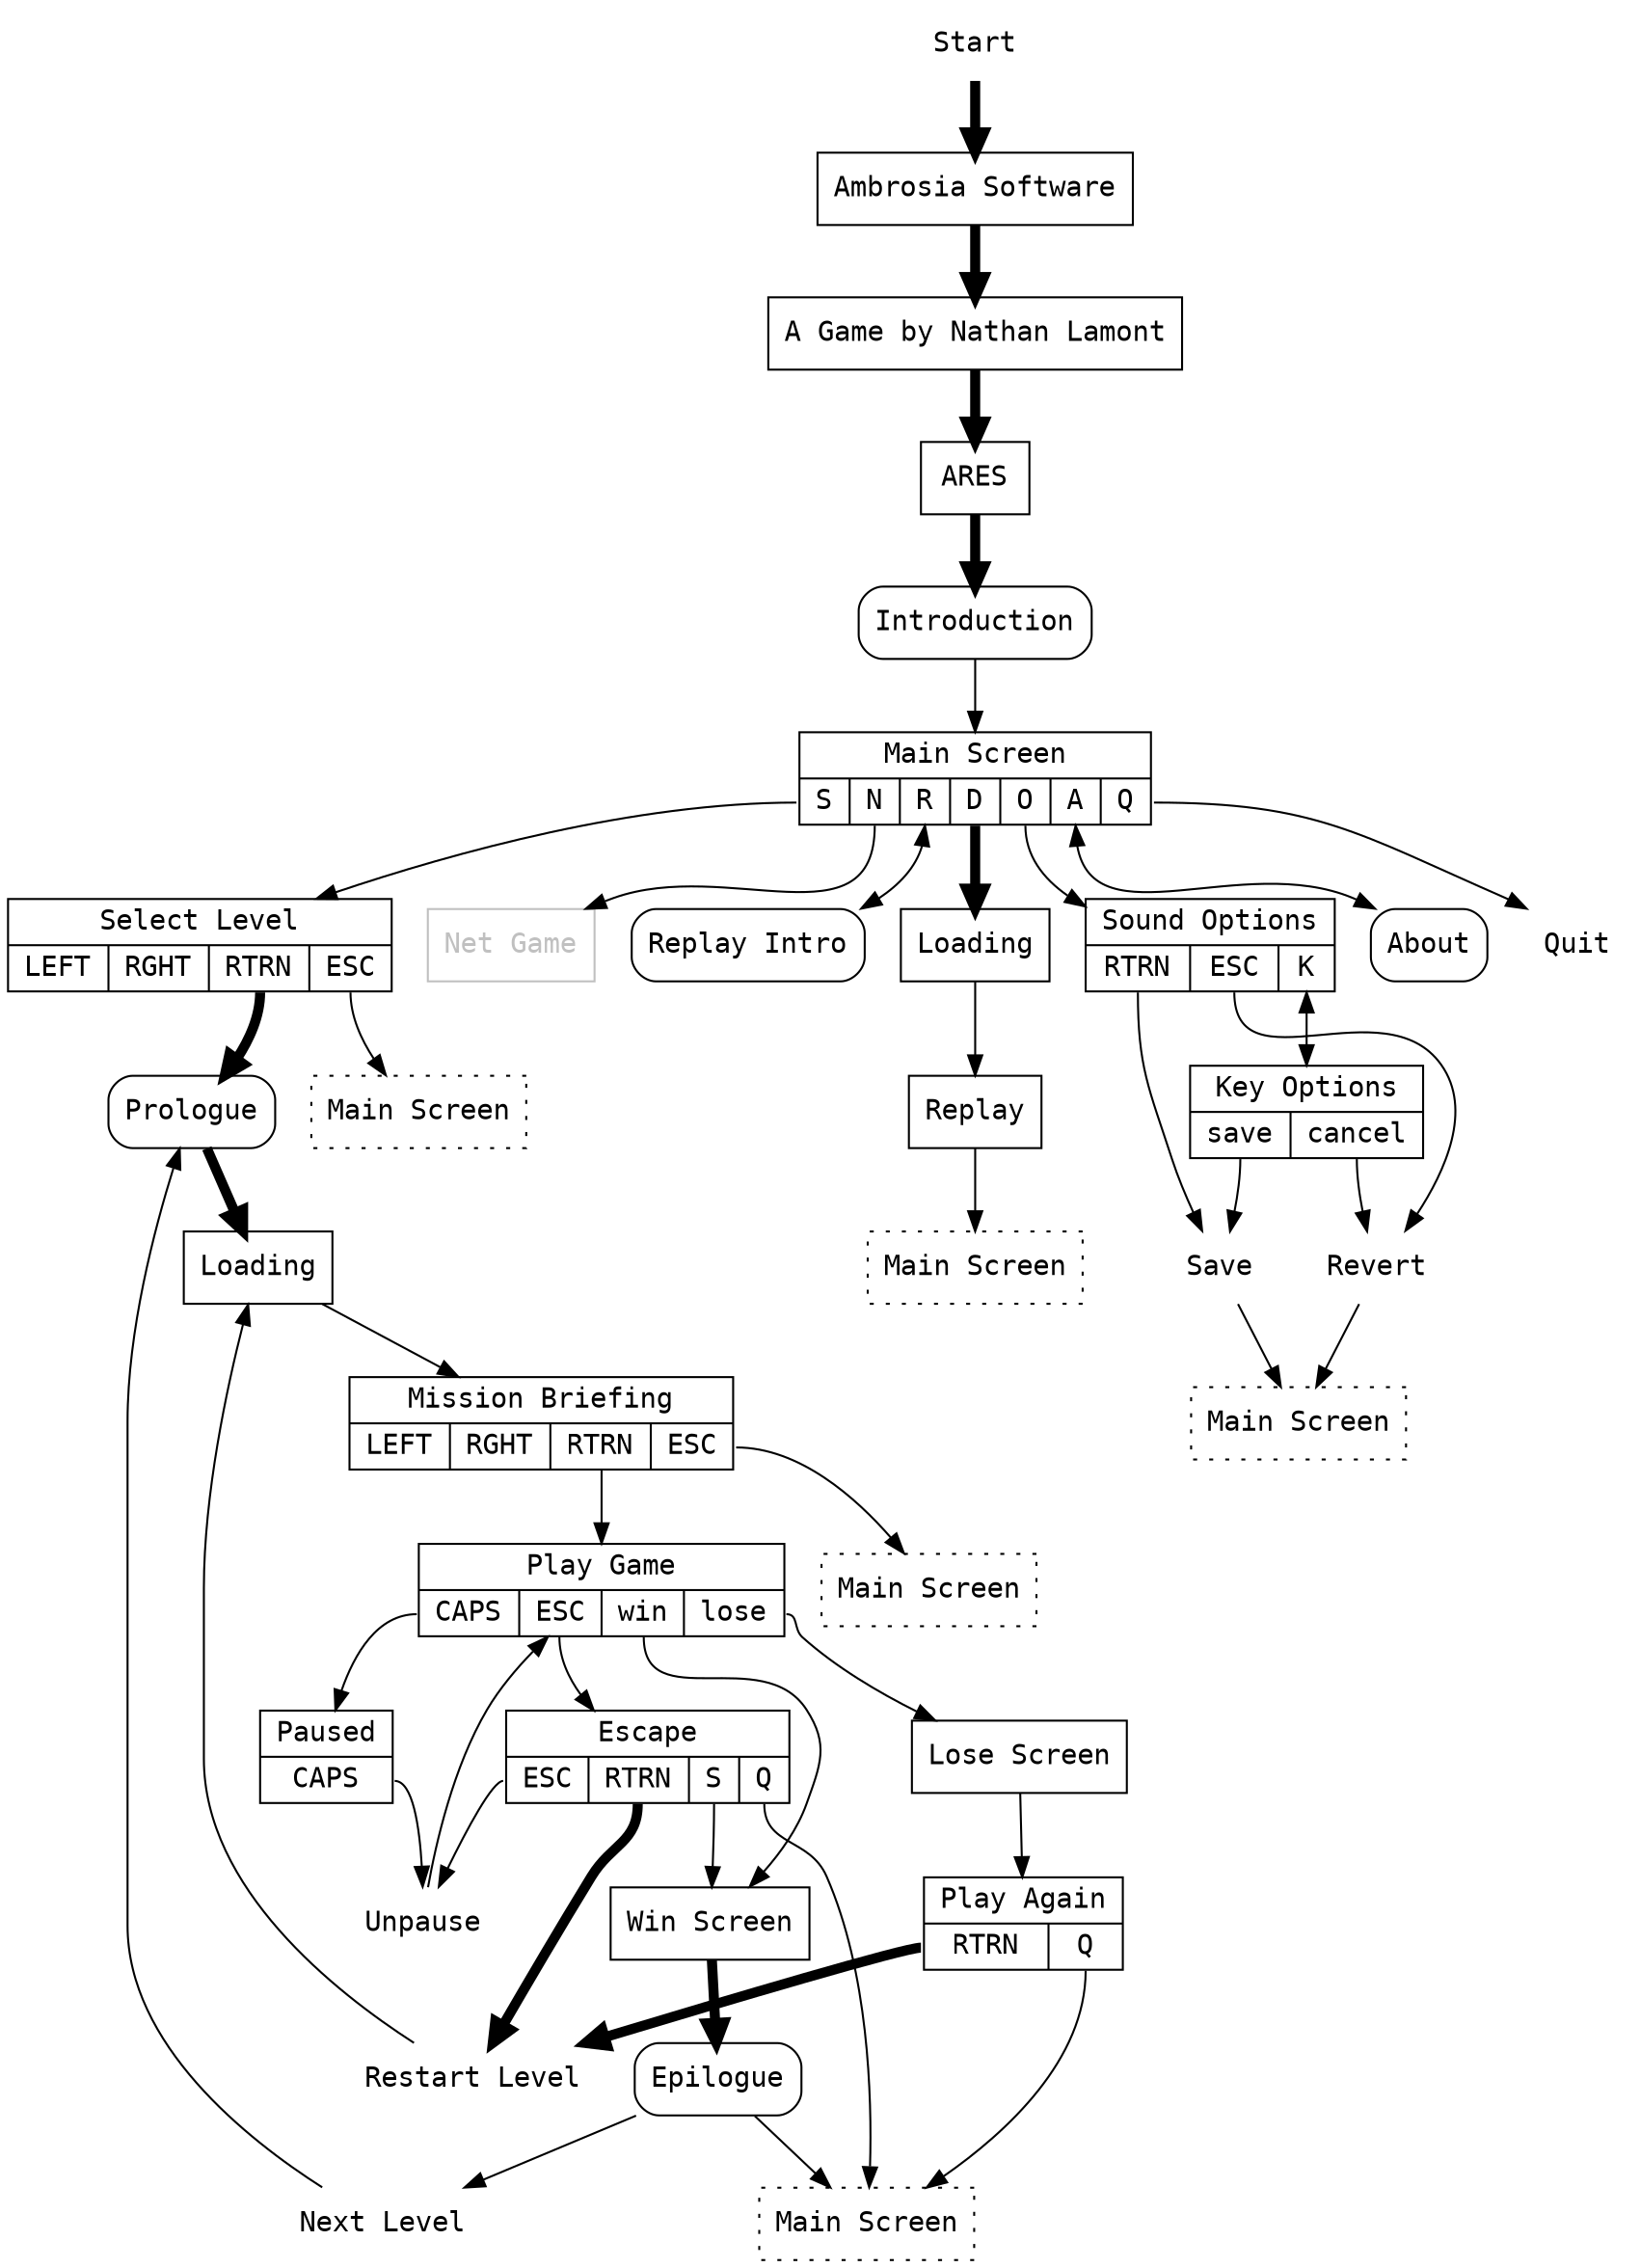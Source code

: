 digraph G {
    fontname = "Inconsolata";
    node [fontname="Inconsolata", shape="box"];
    edge [fontname="Inconsolata"];

    start [shape="none", label="Start"];
    publisher [label="Ambrosia Software"];
    developer [label="A Game by Nathan Lamont"];
    splash [label="ARES"];
    intro [label="Introduction", style="rounded"];
    start -> publisher -> developer -> splash -> intro [penwidth="5"];
    intro -> main;

    main [shape="record", label="{Main Screen|{<s>S|<n>N|<r>R|<d>D|<o>O|<a>A|<q>Q}}"];

    select_level [shape="record", label="{Select Level|{LEFT|RGHT|<rtrn>RTRN|<esc>ESC}}"];
    select_level_cancel [label="Main Screen", style="dotted"];
    main:s -> select_level;
    select_level:rtrn -> prologue [penwidth="5"];
    select_level:esc -> select_level_cancel;

    prologue [label="Prologue", style="rounded"];
    loading_single [label="Loading"];
    briefing [shape="record" label="{Mission Briefing|{LEFT|RGHT|<rtrn>RTRN|<esc>ESC}}"];
    briefing_cancel [label="Main Screen", style="dotted"];
    prologue -> loading_single [penwidth="5"];
    loading_single -> briefing;
    briefing:rtrn -> game;
    briefing:esc -> briefing_cancel;

    game [shape="record", label="{Play Game|{<caps>CAPS|<esc>ESC|<win>win|<lose>lose}}"];
    game:caps -> paused;
    game:esc -> escape;
    game:win -> win;
    game:lose -> lose;

    paused [shape="record", label="{Paused|<caps>CAPS}"];
    paused:caps -> unpause;

    escape [shape="record", label="{Escape|{<esc>ESC|<rtrn>RTRN|<s>S|<q>Q}}"];
    escape:esc -> unpause;
    escape:rtrn -> restart_level [penwidth="5"];
    escape:s -> win;
    escape:q -> game_done;

    unpause [label="Unpause", shape="none"];
    unpause -> game;

    lose [label="Lose Screen"];
    lose -> play_again;

    play_again [shape="record", label="{Play Again|{<rtrn>RTRN|<q>Q}}"];
    play_again:rtrn -> restart_level [penwidth="5"];
    play_again:q -> game_done;

    win [label="Win Screen"];
    epilogue [label="Epilogue", style="rounded"];
    win -> epilogue [penwidth="5"];
    epilogue -> next_level;
    epilogue -> game_done;

    main:n -> net_game;
    net_game [label="Net Game", color="gray", fontcolor="gray"];

    replay_intro [label="Replay Intro", style="rounded"];
    main:r -> replay_intro [dir="both"];

    loading_demo [label="Loading"];
    replay [label="Replay"];
    replay_done [label="Main Screen", style="dotted"];
    main:d -> loading_demo [penwidth="5"];
    loading_demo -> replay -> replay_done;

    sound [shape="record", label="{Sound Options|{<rtrn>RTRN|<esc>ESC|<k>K}}"];
    main:o -> sound;
    sound:rtrn -> save_options;
    sound:esc -> revert_options;
    sound:k -> keys [dir="both"];

    keys [shape="record", label="{Key Options|{<save>save|<cancel>cancel}}"];
    keys:save -> save_options;
    keys:cancel -> revert_options;

    save_options [label="Save", shape="none"];
    revert_options [label="Revert", shape="none"];
    options_done [label="Main Screen", style="dotted"];
    save_options -> options_done;
    revert_options -> options_done;

    about [label="About", style="rounded"];
    main:a -> about [dir="both"];

    quit [shape="none", label="Quit"];
    main:q -> quit;

    restart_level [label="Restart Level", shape="none"];
    restart_level -> loading_single;

    next_level [label="Next Level", shape="none"];
    next_level -> prologue;

    game_done [label="Main Screen", style="dotted"];
}
